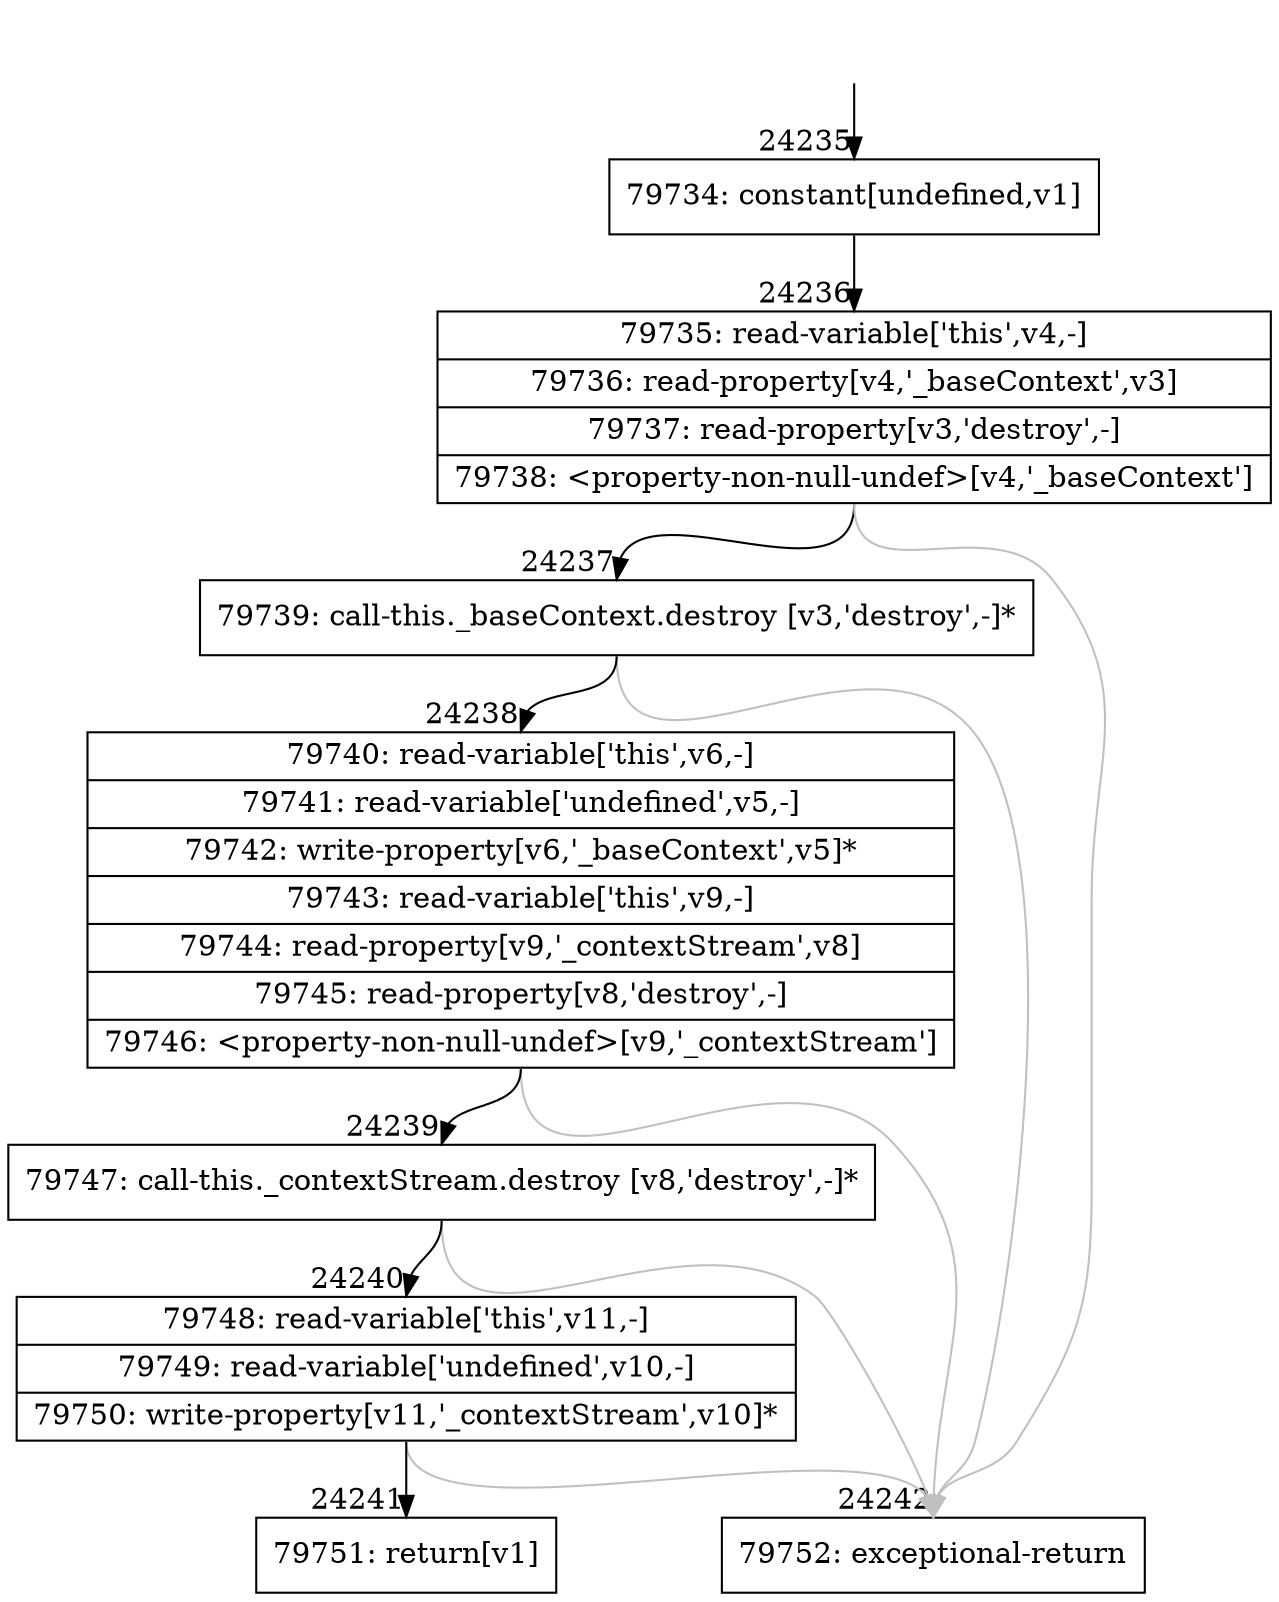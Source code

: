 digraph {
rankdir="TD"
BB_entry2123[shape=none,label=""];
BB_entry2123 -> BB24235 [tailport=s, headport=n, headlabel="    24235"]
BB24235 [shape=record label="{79734: constant[undefined,v1]}" ] 
BB24235 -> BB24236 [tailport=s, headport=n, headlabel="      24236"]
BB24236 [shape=record label="{79735: read-variable['this',v4,-]|79736: read-property[v4,'_baseContext',v3]|79737: read-property[v3,'destroy',-]|79738: \<property-non-null-undef\>[v4,'_baseContext']}" ] 
BB24236 -> BB24237 [tailport=s, headport=n, headlabel="      24237"]
BB24236 -> BB24242 [tailport=s, headport=n, color=gray, headlabel="      24242"]
BB24237 [shape=record label="{79739: call-this._baseContext.destroy [v3,'destroy',-]*}" ] 
BB24237 -> BB24238 [tailport=s, headport=n, headlabel="      24238"]
BB24237 -> BB24242 [tailport=s, headport=n, color=gray]
BB24238 [shape=record label="{79740: read-variable['this',v6,-]|79741: read-variable['undefined',v5,-]|79742: write-property[v6,'_baseContext',v5]*|79743: read-variable['this',v9,-]|79744: read-property[v9,'_contextStream',v8]|79745: read-property[v8,'destroy',-]|79746: \<property-non-null-undef\>[v9,'_contextStream']}" ] 
BB24238 -> BB24239 [tailport=s, headport=n, headlabel="      24239"]
BB24238 -> BB24242 [tailport=s, headport=n, color=gray]
BB24239 [shape=record label="{79747: call-this._contextStream.destroy [v8,'destroy',-]*}" ] 
BB24239 -> BB24240 [tailport=s, headport=n, headlabel="      24240"]
BB24239 -> BB24242 [tailport=s, headport=n, color=gray]
BB24240 [shape=record label="{79748: read-variable['this',v11,-]|79749: read-variable['undefined',v10,-]|79750: write-property[v11,'_contextStream',v10]*}" ] 
BB24240 -> BB24241 [tailport=s, headport=n, headlabel="      24241"]
BB24240 -> BB24242 [tailport=s, headport=n, color=gray]
BB24241 [shape=record label="{79751: return[v1]}" ] 
BB24242 [shape=record label="{79752: exceptional-return}" ] 
//#$~ 45727
}
